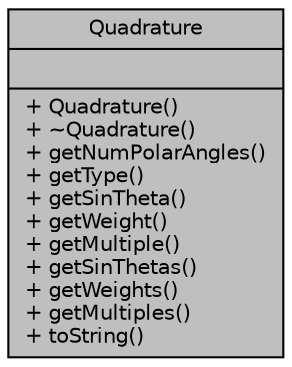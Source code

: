 digraph "Quadrature"
{
  edge [fontname="Helvetica",fontsize="10",labelfontname="Helvetica",labelfontsize="10"];
  node [fontname="Helvetica",fontsize="10",shape=record];
  Node1 [label="{Quadrature\n||+ Quadrature()\l+ ~Quadrature()\l+ getNumPolarAngles()\l+ getType()\l+ getSinTheta()\l+ getWeight()\l+ getMultiple()\l+ getSinThetas()\l+ getWeights()\l+ getMultiples()\l+ toString()\l}",height=0.2,width=0.4,color="black", fillcolor="grey75", style="filled" fontcolor="black"];
}
